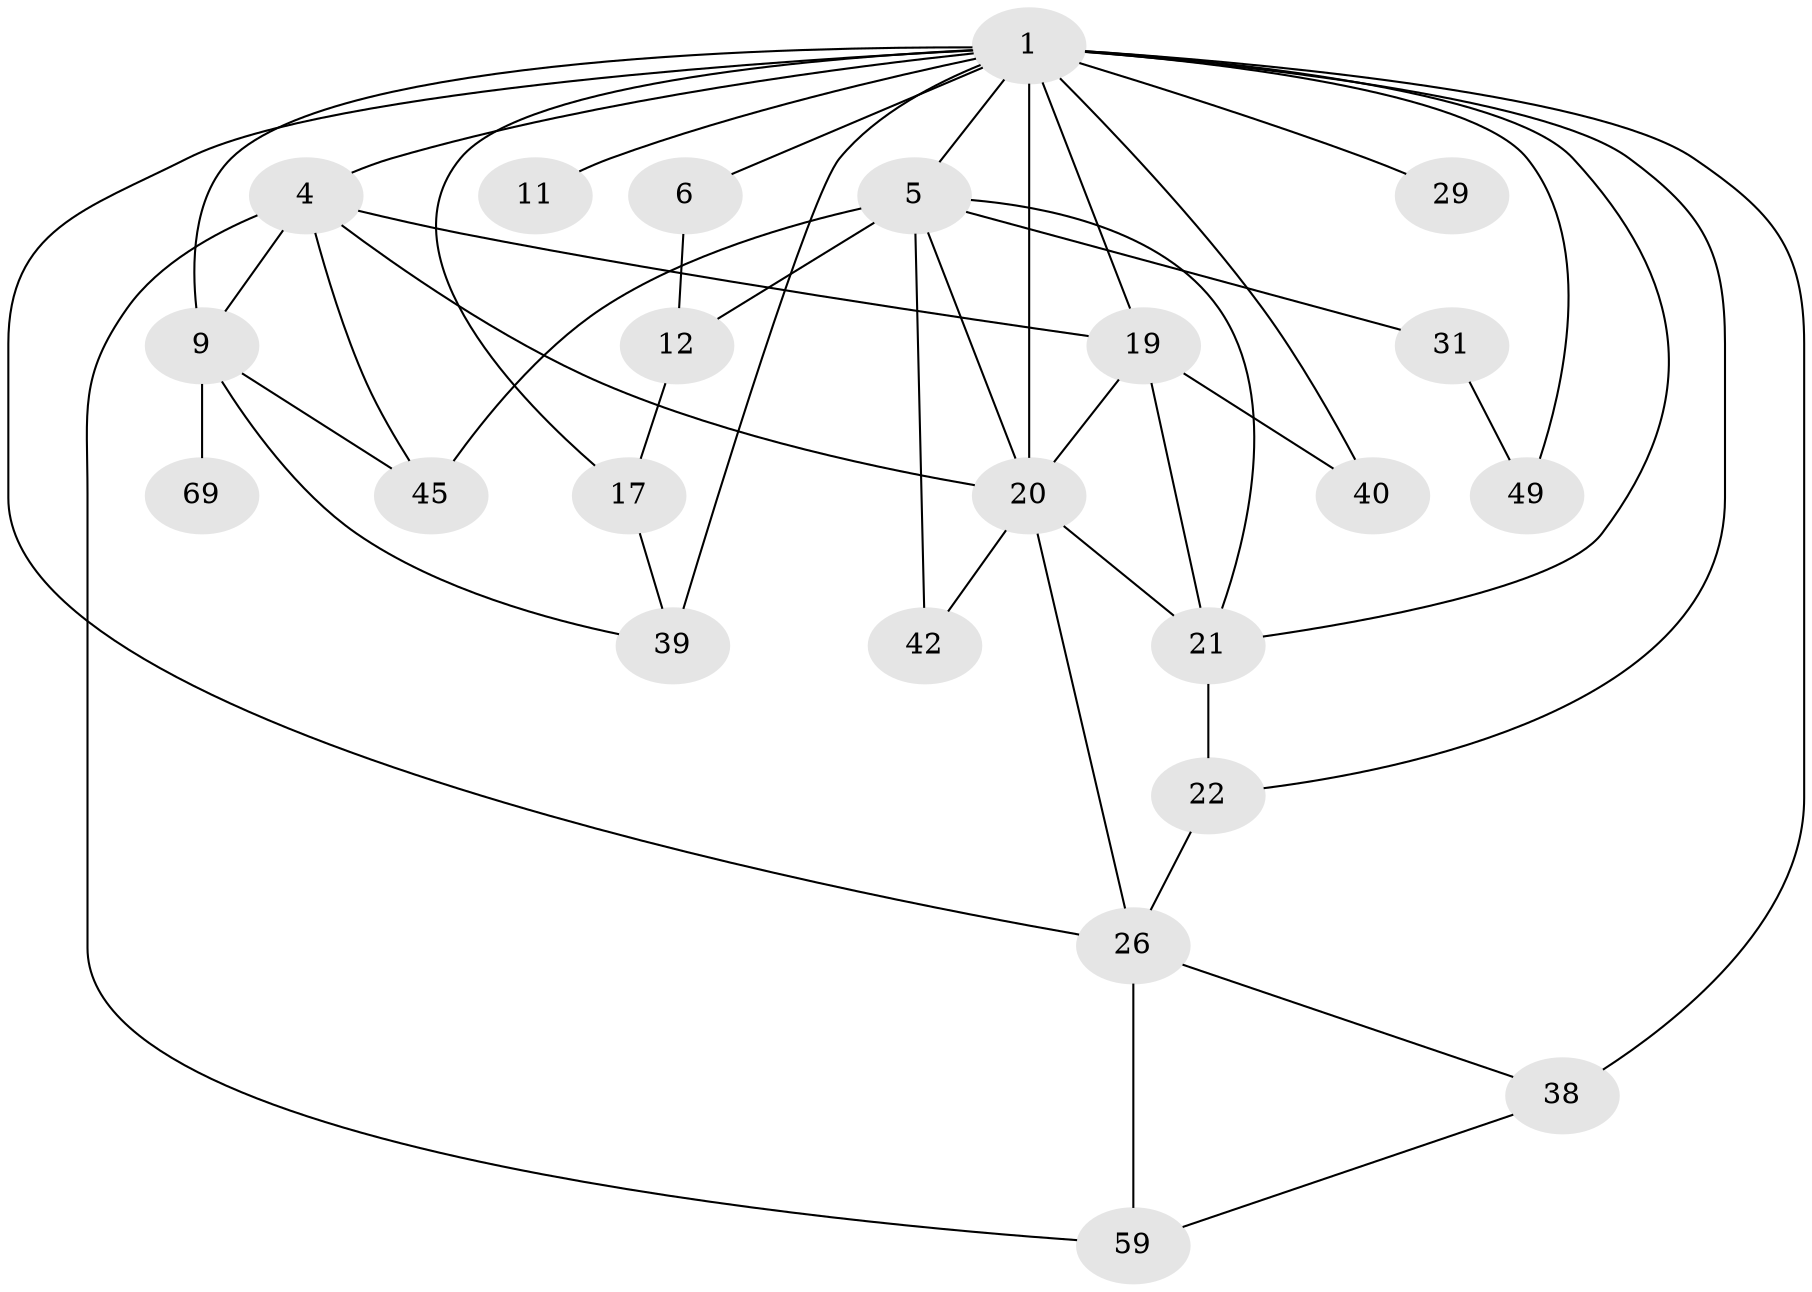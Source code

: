 // original degree distribution, {8: 0.01282051282051282, 10: 0.01282051282051282, 9: 0.01282051282051282, 6: 0.01282051282051282, 5: 0.08974358974358974, 3: 0.3076923076923077, 4: 0.1282051282051282, 2: 0.24358974358974358, 1: 0.1794871794871795}
// Generated by graph-tools (version 1.1) at 2025/17/03/04/25 18:17:00]
// undirected, 23 vertices, 45 edges
graph export_dot {
graph [start="1"]
  node [color=gray90,style=filled];
  1 [super="+23+15+28+2+3"];
  4 [super="+64+78+8+14+10"];
  5 [super="+16+7"];
  6 [super="+25"];
  9 [super="+30+61+13"];
  11;
  12;
  17 [super="+34+43+35"];
  19 [super="+32+72"];
  20 [super="+62+53+46+41"];
  21 [super="+56+33"];
  22 [super="+27+63"];
  26 [super="+67"];
  29;
  31;
  38 [super="+54"];
  39 [super="+47"];
  40;
  42 [super="+77"];
  45;
  49 [super="+75"];
  59;
  69;
  1 -- 29;
  1 -- 17 [weight=2];
  1 -- 20 [weight=4];
  1 -- 39 [weight=3];
  1 -- 9 [weight=2];
  1 -- 19 [weight=2];
  1 -- 4;
  1 -- 6;
  1 -- 38 [weight=2];
  1 -- 40;
  1 -- 11;
  1 -- 49;
  1 -- 21;
  1 -- 5;
  1 -- 22;
  1 -- 26;
  4 -- 59;
  4 -- 9 [weight=2];
  4 -- 45;
  4 -- 20;
  4 -- 19;
  5 -- 21 [weight=2];
  5 -- 42;
  5 -- 45;
  5 -- 12;
  5 -- 31;
  5 -- 20;
  6 -- 12;
  9 -- 69;
  9 -- 45;
  9 -- 39 [weight=2];
  12 -- 17;
  17 -- 39;
  19 -- 20 [weight=2];
  19 -- 21 [weight=2];
  19 -- 40 [weight=2];
  20 -- 26;
  20 -- 42;
  20 -- 21;
  21 -- 22;
  22 -- 26;
  26 -- 59;
  26 -- 38;
  31 -- 49;
  38 -- 59;
}
